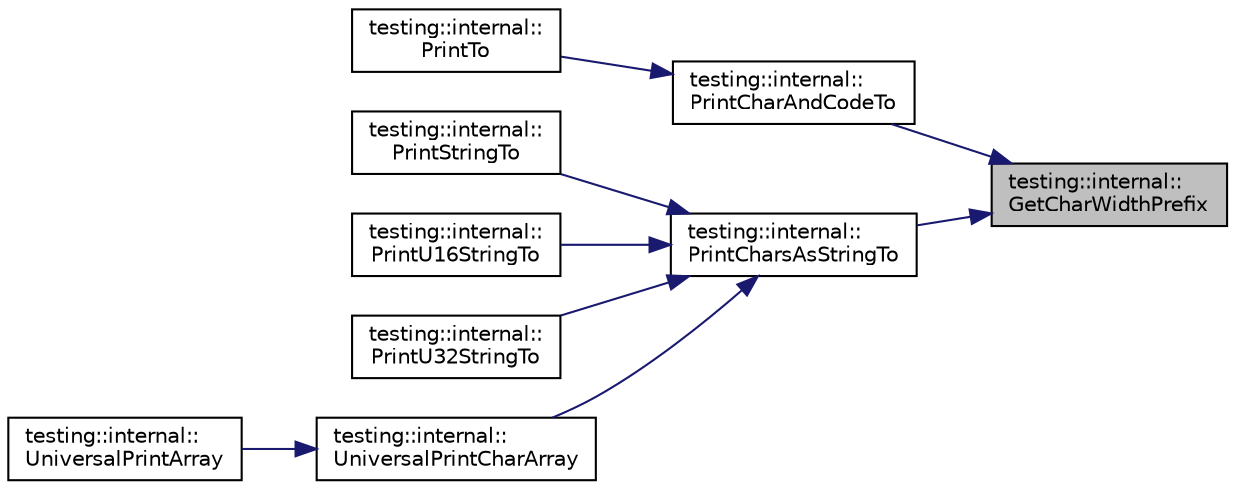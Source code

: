 digraph "testing::internal::GetCharWidthPrefix"
{
 // LATEX_PDF_SIZE
  bgcolor="transparent";
  edge [fontname="Helvetica",fontsize="10",labelfontname="Helvetica",labelfontsize="10"];
  node [fontname="Helvetica",fontsize="10",shape=record];
  rankdir="RL";
  Node1 [label="testing::internal::\lGetCharWidthPrefix",height=0.2,width=0.4,color="black", fillcolor="grey75", style="filled", fontcolor="black",tooltip=" "];
  Node1 -> Node2 [dir="back",color="midnightblue",fontsize="10",style="solid",fontname="Helvetica"];
  Node2 [label="testing::internal::\lPrintCharAndCodeTo",height=0.2,width=0.4,color="black",URL="$namespacetesting_1_1internal.html#ae309e29fd7a2218b8f03b2a66d1149cb",tooltip=" "];
  Node2 -> Node3 [dir="back",color="midnightblue",fontsize="10",style="solid",fontname="Helvetica"];
  Node3 [label="testing::internal::\lPrintTo",height=0.2,width=0.4,color="black",URL="$namespacetesting_1_1internal.html#ab7524d6d3ab8c31b1deea88bf61783bb",tooltip=" "];
  Node1 -> Node4 [dir="back",color="midnightblue",fontsize="10",style="solid",fontname="Helvetica"];
  Node4 [label="testing::internal::\lPrintCharsAsStringTo",height=0.2,width=0.4,color="black",URL="$namespacetesting_1_1internal.html#aa85ad5fc870841fdccb8f2a373628521",tooltip=" "];
  Node4 -> Node5 [dir="back",color="midnightblue",fontsize="10",style="solid",fontname="Helvetica"];
  Node5 [label="testing::internal::\lPrintStringTo",height=0.2,width=0.4,color="black",URL="$namespacetesting_1_1internal.html#ad609167d8d6792b0fb186539e0e159bd",tooltip=" "];
  Node4 -> Node6 [dir="back",color="midnightblue",fontsize="10",style="solid",fontname="Helvetica"];
  Node6 [label="testing::internal::\lPrintU16StringTo",height=0.2,width=0.4,color="black",URL="$namespacetesting_1_1internal.html#a07ad0fc028c84e42db25649d7ad304f6",tooltip=" "];
  Node4 -> Node7 [dir="back",color="midnightblue",fontsize="10",style="solid",fontname="Helvetica"];
  Node7 [label="testing::internal::\lPrintU32StringTo",height=0.2,width=0.4,color="black",URL="$namespacetesting_1_1internal.html#afc0094a7e0fcb9f63a1f2b6c2ef4f585",tooltip=" "];
  Node4 -> Node8 [dir="back",color="midnightblue",fontsize="10",style="solid",fontname="Helvetica"];
  Node8 [label="testing::internal::\lUniversalPrintCharArray",height=0.2,width=0.4,color="black",URL="$namespacetesting_1_1internal.html#a369a76d3f473ed383eb76b76cbac24ce",tooltip=" "];
  Node8 -> Node9 [dir="back",color="midnightblue",fontsize="10",style="solid",fontname="Helvetica"];
  Node9 [label="testing::internal::\lUniversalPrintArray",height=0.2,width=0.4,color="black",URL="$namespacetesting_1_1internal.html#a070107e7a8205ad6ec4d538d52b15b38",tooltip=" "];
}
